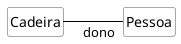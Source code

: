 @startuml mod03ima02
hide circle
hide methods
hide empty members

skinparam class {
    BackgroundColor White
    ArrowColor Black
    BorderColor #505050
}
class "Cadeira" as ca
class "Pessoa" as pe 
left to right direction
ca -- "dono" pe
@enduml